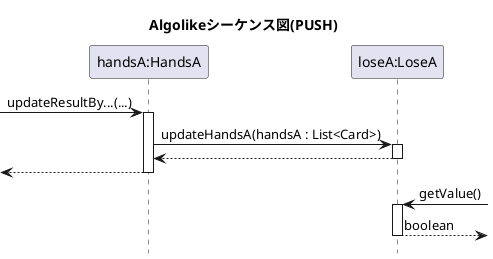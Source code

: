 @startuml
title Algolikeシーケンス図(PUSH)
hide footbox
participant "handsA:HandsA" as handsA
participant "loseA:LoseA" as loseA
[-> handsA : updateResultBy...(...)
activate handsA

handsA -> loseA : updateHandsA(handsA : List<Card>)
activate loseA

loseA --> handsA
deactivate loseA

handsA -->[
deactivate handsA 

loseA <-] : getValue()
activate loseA

loseA -->] : boolean
deactivate loseA 


@enduml